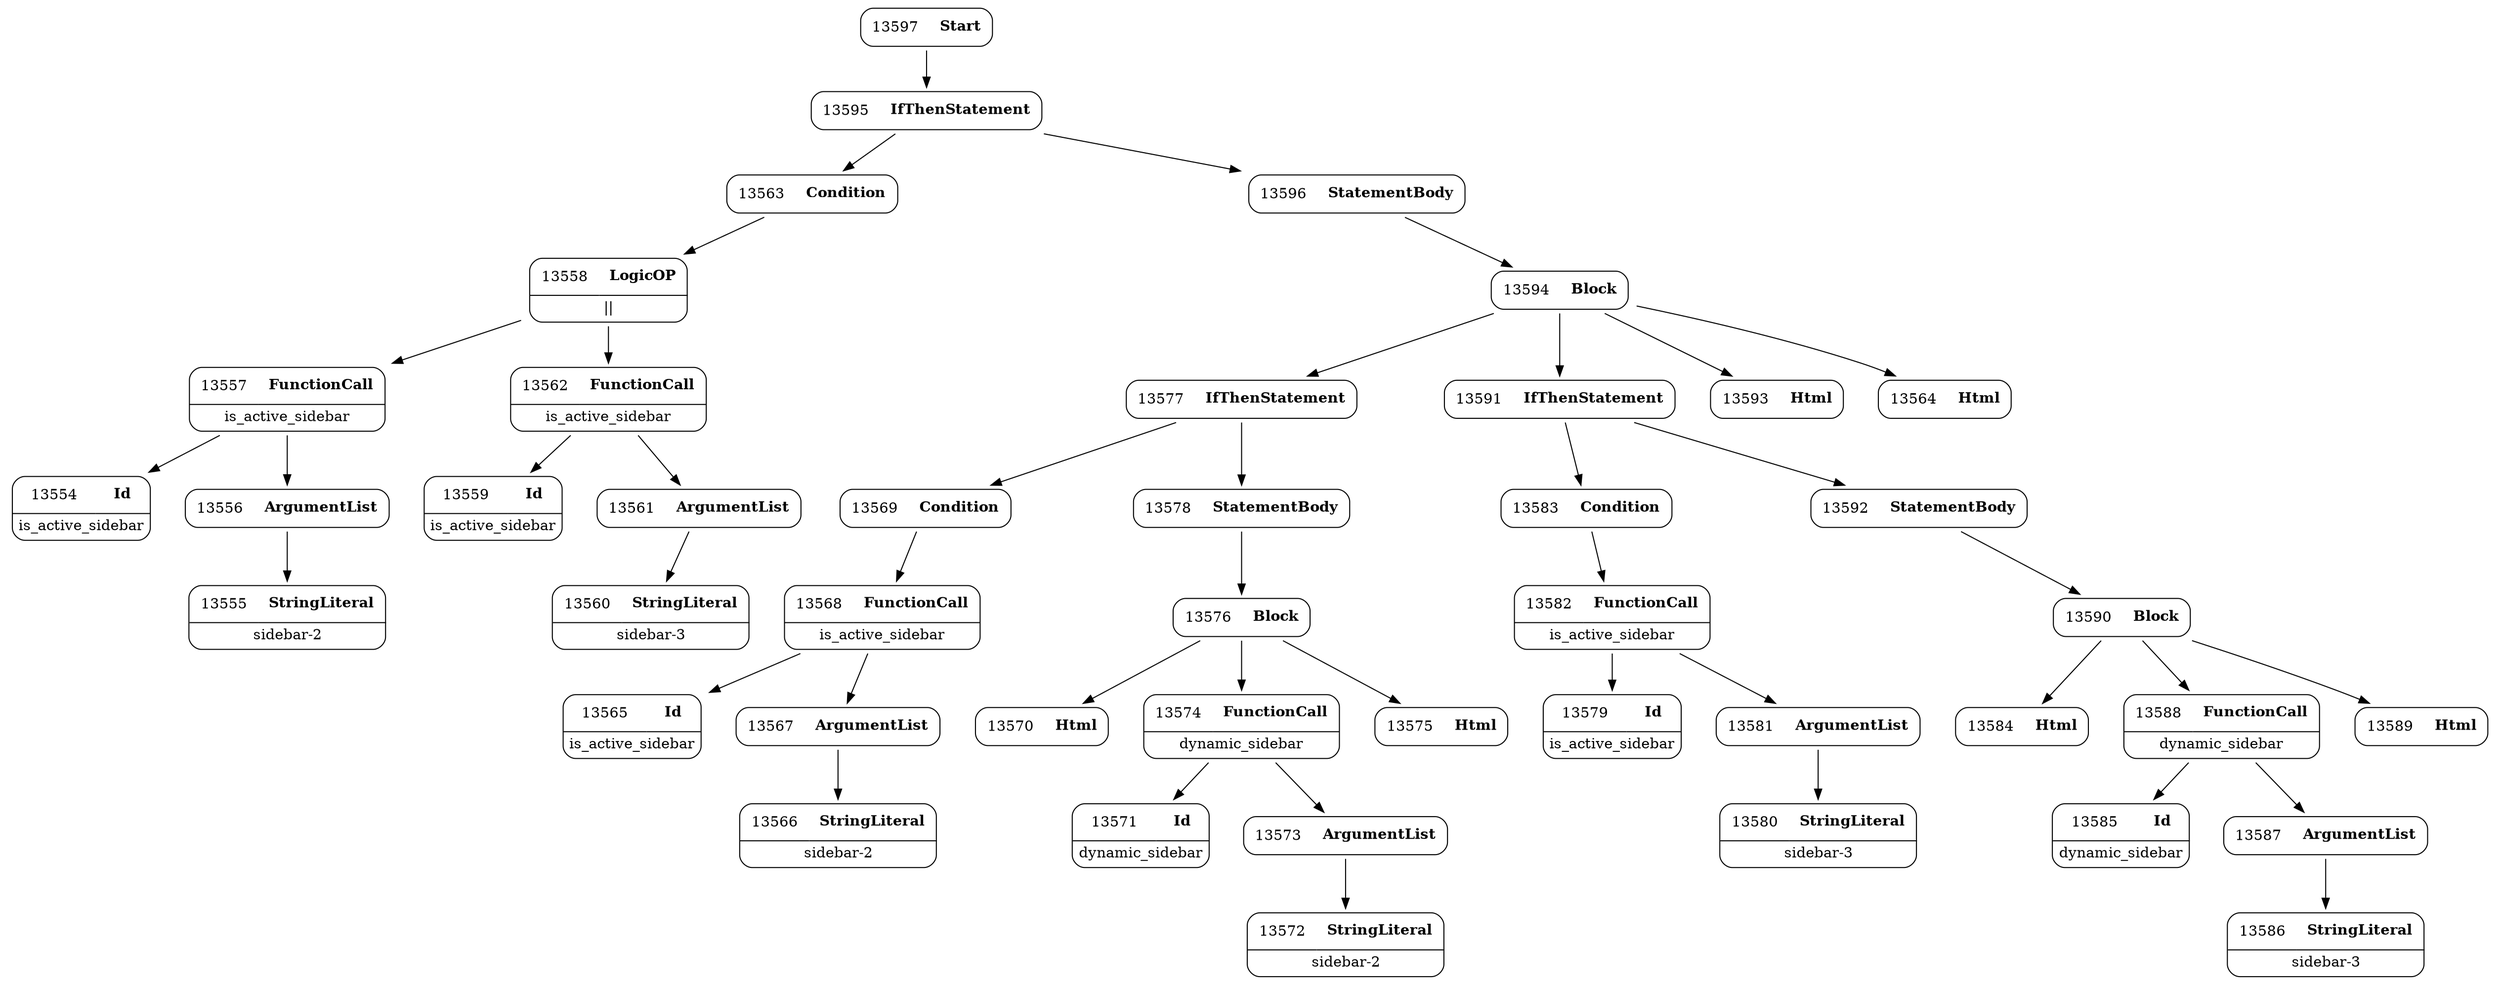 digraph ast {
node [shape=none];
13568 [label=<<TABLE border='1' cellspacing='0' cellpadding='10' style='rounded' ><TR><TD border='0'>13568</TD><TD border='0'><B>FunctionCall</B></TD></TR><HR/><TR><TD border='0' cellpadding='5' colspan='2'>is_active_sidebar</TD></TR></TABLE>>];
13568 -> 13565 [weight=2];
13568 -> 13567 [weight=2];
13569 [label=<<TABLE border='1' cellspacing='0' cellpadding='10' style='rounded' ><TR><TD border='0'>13569</TD><TD border='0'><B>Condition</B></TD></TR></TABLE>>];
13569 -> 13568 [weight=2];
13570 [label=<<TABLE border='1' cellspacing='0' cellpadding='10' style='rounded' ><TR><TD border='0'>13570</TD><TD border='0'><B>Html</B></TD></TR></TABLE>>];
13571 [label=<<TABLE border='1' cellspacing='0' cellpadding='10' style='rounded' ><TR><TD border='0'>13571</TD><TD border='0'><B>Id</B></TD></TR><HR/><TR><TD border='0' cellpadding='5' colspan='2'>dynamic_sidebar</TD></TR></TABLE>>];
13572 [label=<<TABLE border='1' cellspacing='0' cellpadding='10' style='rounded' ><TR><TD border='0'>13572</TD><TD border='0'><B>StringLiteral</B></TD></TR><HR/><TR><TD border='0' cellpadding='5' colspan='2'>sidebar-2</TD></TR></TABLE>>];
13573 [label=<<TABLE border='1' cellspacing='0' cellpadding='10' style='rounded' ><TR><TD border='0'>13573</TD><TD border='0'><B>ArgumentList</B></TD></TR></TABLE>>];
13573 -> 13572 [weight=2];
13574 [label=<<TABLE border='1' cellspacing='0' cellpadding='10' style='rounded' ><TR><TD border='0'>13574</TD><TD border='0'><B>FunctionCall</B></TD></TR><HR/><TR><TD border='0' cellpadding='5' colspan='2'>dynamic_sidebar</TD></TR></TABLE>>];
13574 -> 13571 [weight=2];
13574 -> 13573 [weight=2];
13575 [label=<<TABLE border='1' cellspacing='0' cellpadding='10' style='rounded' ><TR><TD border='0'>13575</TD><TD border='0'><B>Html</B></TD></TR></TABLE>>];
13576 [label=<<TABLE border='1' cellspacing='0' cellpadding='10' style='rounded' ><TR><TD border='0'>13576</TD><TD border='0'><B>Block</B></TD></TR></TABLE>>];
13576 -> 13570 [weight=2];
13576 -> 13574 [weight=2];
13576 -> 13575 [weight=2];
13577 [label=<<TABLE border='1' cellspacing='0' cellpadding='10' style='rounded' ><TR><TD border='0'>13577</TD><TD border='0'><B>IfThenStatement</B></TD></TR></TABLE>>];
13577 -> 13569 [weight=2];
13577 -> 13578 [weight=2];
13578 [label=<<TABLE border='1' cellspacing='0' cellpadding='10' style='rounded' ><TR><TD border='0'>13578</TD><TD border='0'><B>StatementBody</B></TD></TR></TABLE>>];
13578 -> 13576 [weight=2];
13579 [label=<<TABLE border='1' cellspacing='0' cellpadding='10' style='rounded' ><TR><TD border='0'>13579</TD><TD border='0'><B>Id</B></TD></TR><HR/><TR><TD border='0' cellpadding='5' colspan='2'>is_active_sidebar</TD></TR></TABLE>>];
13580 [label=<<TABLE border='1' cellspacing='0' cellpadding='10' style='rounded' ><TR><TD border='0'>13580</TD><TD border='0'><B>StringLiteral</B></TD></TR><HR/><TR><TD border='0' cellpadding='5' colspan='2'>sidebar-3</TD></TR></TABLE>>];
13581 [label=<<TABLE border='1' cellspacing='0' cellpadding='10' style='rounded' ><TR><TD border='0'>13581</TD><TD border='0'><B>ArgumentList</B></TD></TR></TABLE>>];
13581 -> 13580 [weight=2];
13582 [label=<<TABLE border='1' cellspacing='0' cellpadding='10' style='rounded' ><TR><TD border='0'>13582</TD><TD border='0'><B>FunctionCall</B></TD></TR><HR/><TR><TD border='0' cellpadding='5' colspan='2'>is_active_sidebar</TD></TR></TABLE>>];
13582 -> 13579 [weight=2];
13582 -> 13581 [weight=2];
13583 [label=<<TABLE border='1' cellspacing='0' cellpadding='10' style='rounded' ><TR><TD border='0'>13583</TD><TD border='0'><B>Condition</B></TD></TR></TABLE>>];
13583 -> 13582 [weight=2];
13584 [label=<<TABLE border='1' cellspacing='0' cellpadding='10' style='rounded' ><TR><TD border='0'>13584</TD><TD border='0'><B>Html</B></TD></TR></TABLE>>];
13585 [label=<<TABLE border='1' cellspacing='0' cellpadding='10' style='rounded' ><TR><TD border='0'>13585</TD><TD border='0'><B>Id</B></TD></TR><HR/><TR><TD border='0' cellpadding='5' colspan='2'>dynamic_sidebar</TD></TR></TABLE>>];
13586 [label=<<TABLE border='1' cellspacing='0' cellpadding='10' style='rounded' ><TR><TD border='0'>13586</TD><TD border='0'><B>StringLiteral</B></TD></TR><HR/><TR><TD border='0' cellpadding='5' colspan='2'>sidebar-3</TD></TR></TABLE>>];
13587 [label=<<TABLE border='1' cellspacing='0' cellpadding='10' style='rounded' ><TR><TD border='0'>13587</TD><TD border='0'><B>ArgumentList</B></TD></TR></TABLE>>];
13587 -> 13586 [weight=2];
13588 [label=<<TABLE border='1' cellspacing='0' cellpadding='10' style='rounded' ><TR><TD border='0'>13588</TD><TD border='0'><B>FunctionCall</B></TD></TR><HR/><TR><TD border='0' cellpadding='5' colspan='2'>dynamic_sidebar</TD></TR></TABLE>>];
13588 -> 13585 [weight=2];
13588 -> 13587 [weight=2];
13589 [label=<<TABLE border='1' cellspacing='0' cellpadding='10' style='rounded' ><TR><TD border='0'>13589</TD><TD border='0'><B>Html</B></TD></TR></TABLE>>];
13590 [label=<<TABLE border='1' cellspacing='0' cellpadding='10' style='rounded' ><TR><TD border='0'>13590</TD><TD border='0'><B>Block</B></TD></TR></TABLE>>];
13590 -> 13584 [weight=2];
13590 -> 13588 [weight=2];
13590 -> 13589 [weight=2];
13591 [label=<<TABLE border='1' cellspacing='0' cellpadding='10' style='rounded' ><TR><TD border='0'>13591</TD><TD border='0'><B>IfThenStatement</B></TD></TR></TABLE>>];
13591 -> 13583 [weight=2];
13591 -> 13592 [weight=2];
13592 [label=<<TABLE border='1' cellspacing='0' cellpadding='10' style='rounded' ><TR><TD border='0'>13592</TD><TD border='0'><B>StatementBody</B></TD></TR></TABLE>>];
13592 -> 13590 [weight=2];
13593 [label=<<TABLE border='1' cellspacing='0' cellpadding='10' style='rounded' ><TR><TD border='0'>13593</TD><TD border='0'><B>Html</B></TD></TR></TABLE>>];
13594 [label=<<TABLE border='1' cellspacing='0' cellpadding='10' style='rounded' ><TR><TD border='0'>13594</TD><TD border='0'><B>Block</B></TD></TR></TABLE>>];
13594 -> 13564 [weight=2];
13594 -> 13577 [weight=2];
13594 -> 13591 [weight=2];
13594 -> 13593 [weight=2];
13595 [label=<<TABLE border='1' cellspacing='0' cellpadding='10' style='rounded' ><TR><TD border='0'>13595</TD><TD border='0'><B>IfThenStatement</B></TD></TR></TABLE>>];
13595 -> 13563 [weight=2];
13595 -> 13596 [weight=2];
13596 [label=<<TABLE border='1' cellspacing='0' cellpadding='10' style='rounded' ><TR><TD border='0'>13596</TD><TD border='0'><B>StatementBody</B></TD></TR></TABLE>>];
13596 -> 13594 [weight=2];
13597 [label=<<TABLE border='1' cellspacing='0' cellpadding='10' style='rounded' ><TR><TD border='0'>13597</TD><TD border='0'><B>Start</B></TD></TR></TABLE>>];
13597 -> 13595 [weight=2];
13554 [label=<<TABLE border='1' cellspacing='0' cellpadding='10' style='rounded' ><TR><TD border='0'>13554</TD><TD border='0'><B>Id</B></TD></TR><HR/><TR><TD border='0' cellpadding='5' colspan='2'>is_active_sidebar</TD></TR></TABLE>>];
13555 [label=<<TABLE border='1' cellspacing='0' cellpadding='10' style='rounded' ><TR><TD border='0'>13555</TD><TD border='0'><B>StringLiteral</B></TD></TR><HR/><TR><TD border='0' cellpadding='5' colspan='2'>sidebar-2</TD></TR></TABLE>>];
13556 [label=<<TABLE border='1' cellspacing='0' cellpadding='10' style='rounded' ><TR><TD border='0'>13556</TD><TD border='0'><B>ArgumentList</B></TD></TR></TABLE>>];
13556 -> 13555 [weight=2];
13557 [label=<<TABLE border='1' cellspacing='0' cellpadding='10' style='rounded' ><TR><TD border='0'>13557</TD><TD border='0'><B>FunctionCall</B></TD></TR><HR/><TR><TD border='0' cellpadding='5' colspan='2'>is_active_sidebar</TD></TR></TABLE>>];
13557 -> 13554 [weight=2];
13557 -> 13556 [weight=2];
13558 [label=<<TABLE border='1' cellspacing='0' cellpadding='10' style='rounded' ><TR><TD border='0'>13558</TD><TD border='0'><B>LogicOP</B></TD></TR><HR/><TR><TD border='0' cellpadding='5' colspan='2'>||</TD></TR></TABLE>>];
13558 -> 13557 [weight=2];
13558 -> 13562 [weight=2];
13559 [label=<<TABLE border='1' cellspacing='0' cellpadding='10' style='rounded' ><TR><TD border='0'>13559</TD><TD border='0'><B>Id</B></TD></TR><HR/><TR><TD border='0' cellpadding='5' colspan='2'>is_active_sidebar</TD></TR></TABLE>>];
13560 [label=<<TABLE border='1' cellspacing='0' cellpadding='10' style='rounded' ><TR><TD border='0'>13560</TD><TD border='0'><B>StringLiteral</B></TD></TR><HR/><TR><TD border='0' cellpadding='5' colspan='2'>sidebar-3</TD></TR></TABLE>>];
13561 [label=<<TABLE border='1' cellspacing='0' cellpadding='10' style='rounded' ><TR><TD border='0'>13561</TD><TD border='0'><B>ArgumentList</B></TD></TR></TABLE>>];
13561 -> 13560 [weight=2];
13562 [label=<<TABLE border='1' cellspacing='0' cellpadding='10' style='rounded' ><TR><TD border='0'>13562</TD><TD border='0'><B>FunctionCall</B></TD></TR><HR/><TR><TD border='0' cellpadding='5' colspan='2'>is_active_sidebar</TD></TR></TABLE>>];
13562 -> 13559 [weight=2];
13562 -> 13561 [weight=2];
13563 [label=<<TABLE border='1' cellspacing='0' cellpadding='10' style='rounded' ><TR><TD border='0'>13563</TD><TD border='0'><B>Condition</B></TD></TR></TABLE>>];
13563 -> 13558 [weight=2];
13564 [label=<<TABLE border='1' cellspacing='0' cellpadding='10' style='rounded' ><TR><TD border='0'>13564</TD><TD border='0'><B>Html</B></TD></TR></TABLE>>];
13565 [label=<<TABLE border='1' cellspacing='0' cellpadding='10' style='rounded' ><TR><TD border='0'>13565</TD><TD border='0'><B>Id</B></TD></TR><HR/><TR><TD border='0' cellpadding='5' colspan='2'>is_active_sidebar</TD></TR></TABLE>>];
13566 [label=<<TABLE border='1' cellspacing='0' cellpadding='10' style='rounded' ><TR><TD border='0'>13566</TD><TD border='0'><B>StringLiteral</B></TD></TR><HR/><TR><TD border='0' cellpadding='5' colspan='2'>sidebar-2</TD></TR></TABLE>>];
13567 [label=<<TABLE border='1' cellspacing='0' cellpadding='10' style='rounded' ><TR><TD border='0'>13567</TD><TD border='0'><B>ArgumentList</B></TD></TR></TABLE>>];
13567 -> 13566 [weight=2];
}
